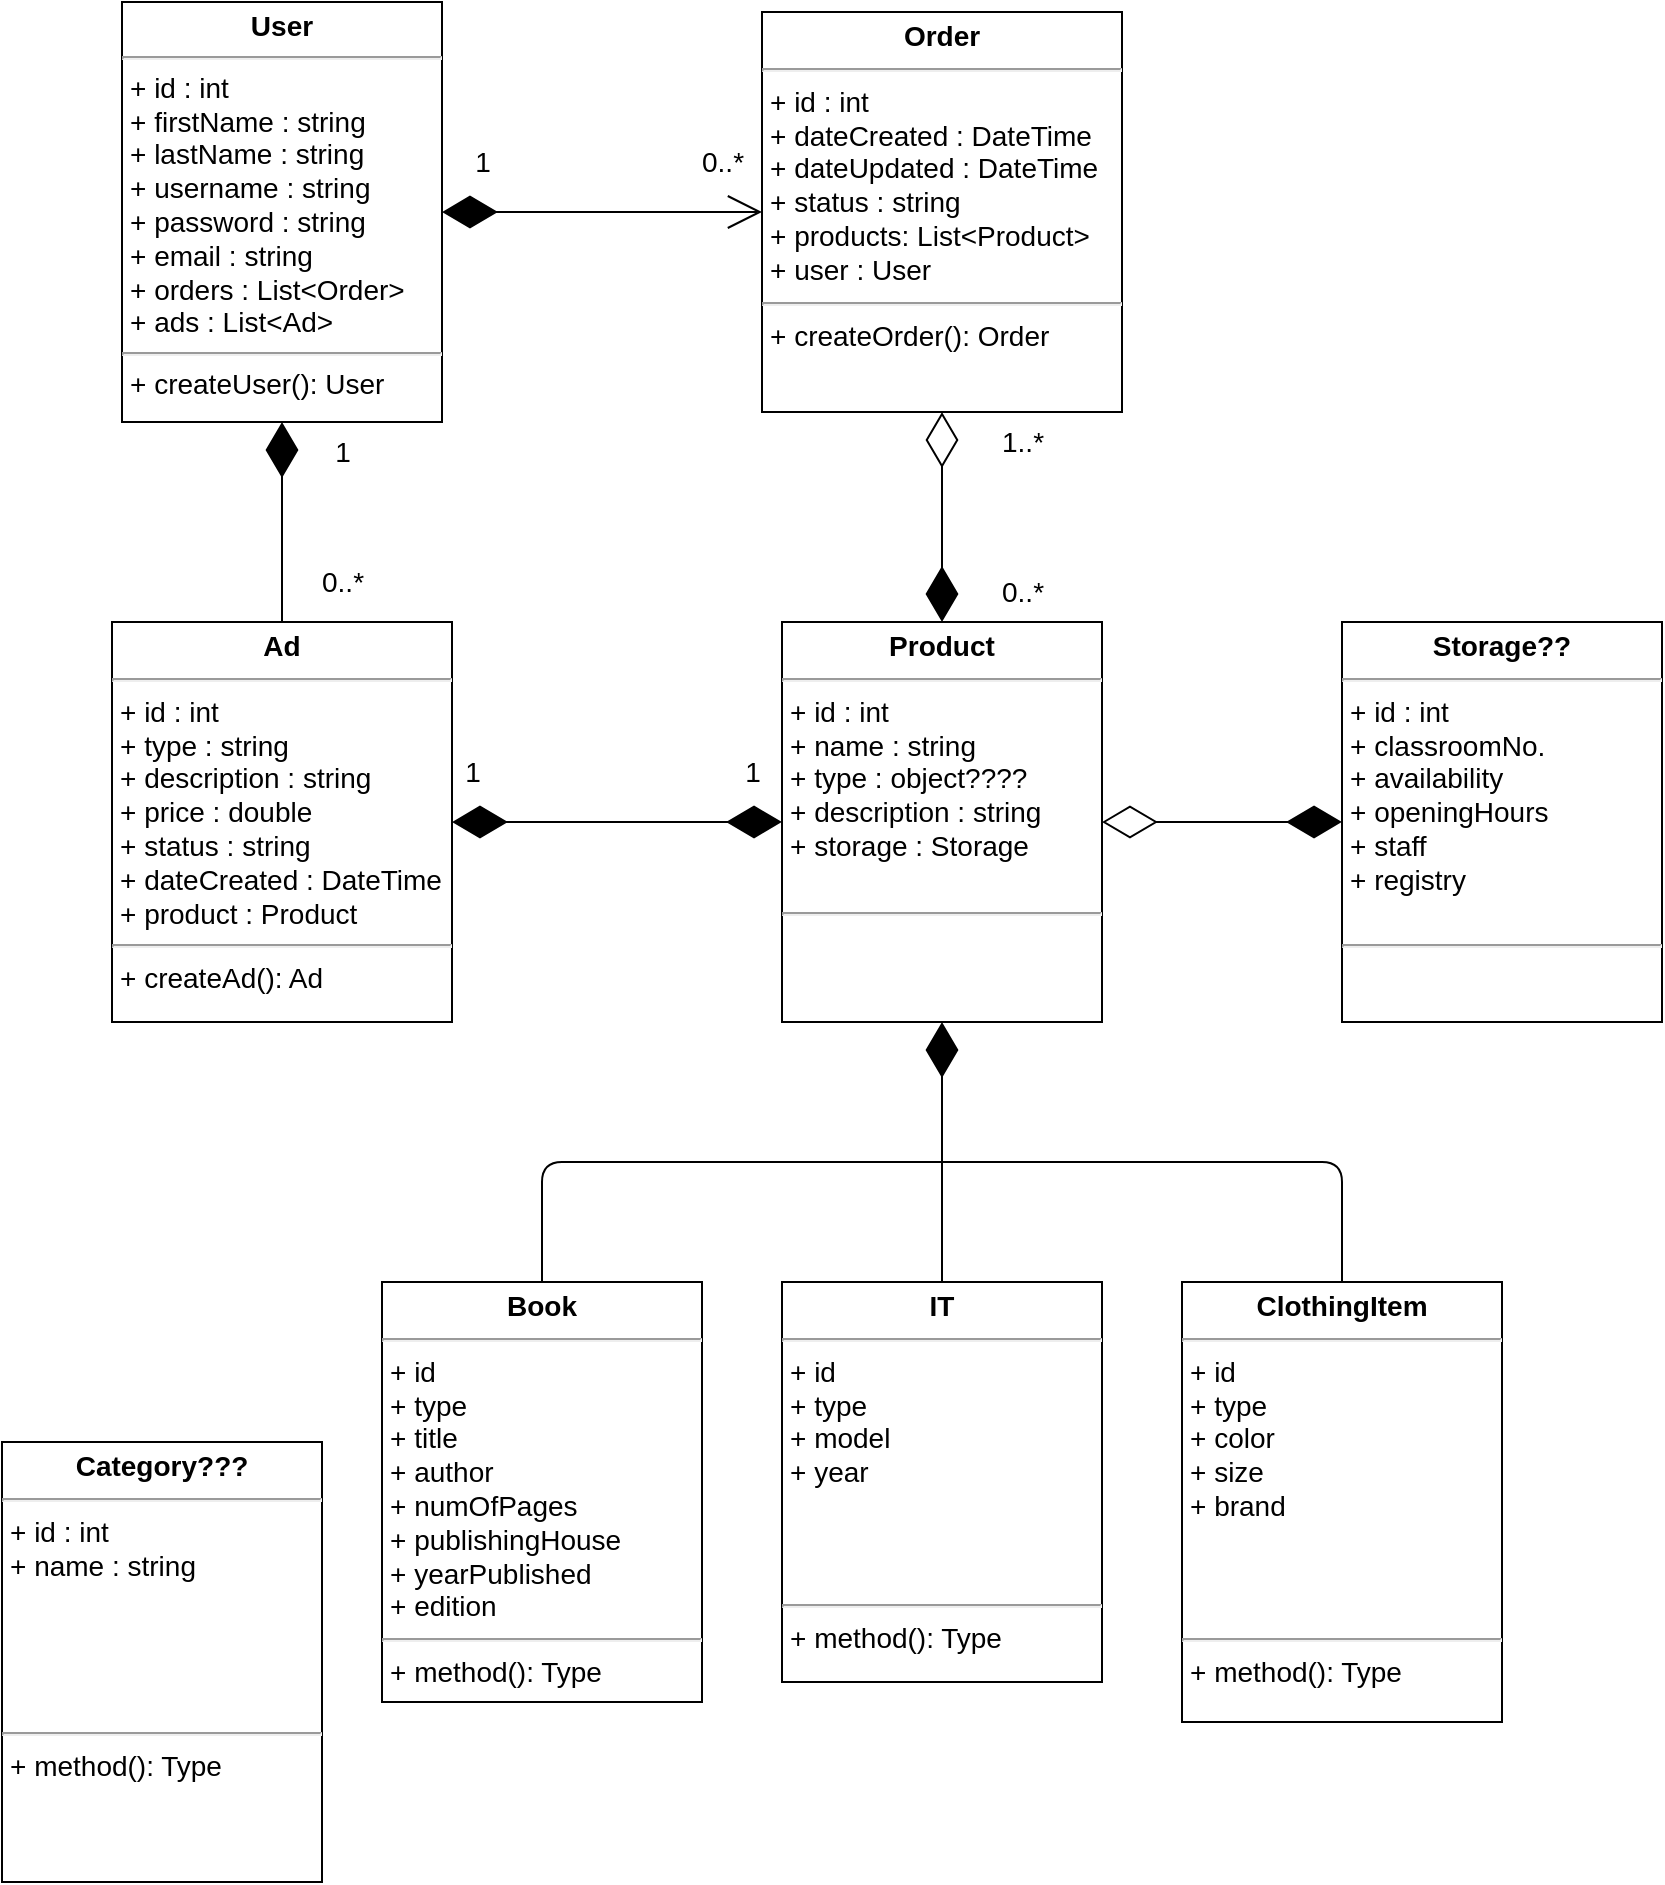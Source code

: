 <mxfile>
    <diagram id="zwmTXtwCytok_opZZYgL" name="Page-1">
        <mxGraphModel dx="1118" dy="647" grid="1" gridSize="10" guides="1" tooltips="1" connect="1" arrows="1" fold="1" page="1" pageScale="1" pageWidth="827" pageHeight="1169" math="0" shadow="0">
            <root>
                <mxCell id="0"/>
                <mxCell id="1" parent="0"/>
                <mxCell id="3" style="edgeStyle=none;html=1;" parent="1" source="2" edge="1">
                    <mxGeometry relative="1" as="geometry">
                        <mxPoint x="185" y="300" as="targetPoint"/>
                    </mxGeometry>
                </mxCell>
                <mxCell id="10" style="edgeStyle=none;html=1;exitX=1;exitY=0.5;exitDx=0;exitDy=0;entryX=0;entryY=0.5;entryDx=0;entryDy=0;fontSize=14;endArrow=open;endFill=0;startArrow=diamondThin;startFill=1;strokeWidth=1;startSize=25;endSize=15;" parent="1" source="2" target="4" edge="1">
                    <mxGeometry relative="1" as="geometry"/>
                </mxCell>
                <mxCell id="30" style="edgeStyle=none;html=1;entryX=0.5;entryY=0;entryDx=0;entryDy=0;strokeWidth=1;fontSize=14;startArrow=diamondThin;startFill=1;endArrow=none;endFill=0;startSize=25;endSize=25;" parent="1" source="2" target="5" edge="1">
                    <mxGeometry relative="1" as="geometry"/>
                </mxCell>
                <mxCell id="2" value="&lt;p style=&quot;margin: 4px 0px 0px; text-align: center; font-size: 14px;&quot;&gt;&lt;b style=&quot;&quot;&gt;&lt;font style=&quot;font-size: 14px;&quot;&gt;User&lt;/font&gt;&lt;/b&gt;&lt;/p&gt;&lt;hr&gt;&lt;p style=&quot;margin: 0px 0px 0px 4px; font-size: 14px;&quot;&gt;&lt;font style=&quot;font-size: 14px;&quot;&gt;+ id : int&lt;/font&gt;&lt;/p&gt;&lt;p style=&quot;margin: 0px 0px 0px 4px; font-size: 14px;&quot;&gt;&lt;font style=&quot;font-size: 14px;&quot;&gt;+ firstName : string&lt;/font&gt;&lt;/p&gt;&lt;p style=&quot;margin: 0px 0px 0px 4px; font-size: 14px;&quot;&gt;&lt;font style=&quot;font-size: 14px;&quot;&gt;+ lastName : string&lt;/font&gt;&lt;/p&gt;&lt;p style=&quot;margin: 0px 0px 0px 4px; font-size: 14px;&quot;&gt;&lt;font style=&quot;font-size: 14px;&quot;&gt;+ username : string&lt;/font&gt;&lt;/p&gt;&lt;p style=&quot;margin: 0px 0px 0px 4px; font-size: 14px;&quot;&gt;&lt;font style=&quot;font-size: 14px;&quot;&gt;+ password : string&lt;/font&gt;&lt;/p&gt;&lt;p style=&quot;margin: 0px 0px 0px 4px; font-size: 14px;&quot;&gt;&lt;font style=&quot;font-size: 14px;&quot;&gt;+ email : string&lt;/font&gt;&lt;/p&gt;&lt;p style=&quot;margin: 0px 0px 0px 4px; font-size: 14px;&quot;&gt;&lt;font style=&quot;font-size: 14px;&quot;&gt;+ orders : List&amp;lt;Order&amp;gt;&lt;/font&gt;&lt;/p&gt;&lt;p style=&quot;margin: 0px 0px 0px 4px; font-size: 14px;&quot;&gt;&lt;font style=&quot;font-size: 14px;&quot;&gt;+ ads : List&amp;lt;Ad&amp;gt;&lt;/font&gt;&lt;/p&gt;&lt;hr&gt;&lt;p style=&quot;margin: 0px 0px 0px 4px; font-size: 14px;&quot;&gt;&lt;span style=&quot;background-color: initial;&quot;&gt;+ createUser(): User&lt;/span&gt;&lt;br&gt;&lt;/p&gt;&lt;p style=&quot;margin: 0px 0px 0px 4px; font-size: 14px;&quot;&gt;&lt;span style=&quot;background-color: initial;&quot;&gt;&lt;br&gt;&lt;/span&gt;&lt;/p&gt;" style="verticalAlign=top;align=left;overflow=fill;fontSize=12;fontFamily=Helvetica;html=1;" parent="1" vertex="1">
                    <mxGeometry x="160" y="120" width="160" height="210" as="geometry"/>
                </mxCell>
                <mxCell id="24" style="edgeStyle=none;html=1;entryX=0.5;entryY=0;entryDx=0;entryDy=0;strokeWidth=1;fontSize=14;startArrow=diamondThin;startFill=0;endArrow=diamondThin;endFill=1;startSize=25;endSize=25;" parent="1" source="4" target="22" edge="1">
                    <mxGeometry relative="1" as="geometry"/>
                </mxCell>
                <mxCell id="4" value="&lt;p style=&quot;margin: 4px 0px 0px; text-align: center; font-size: 14px;&quot;&gt;&lt;b style=&quot;font-size: 14px;&quot;&gt;Order&lt;/b&gt;&lt;/p&gt;&lt;hr style=&quot;font-size: 14px;&quot;&gt;&lt;p style=&quot;margin: 0px 0px 0px 4px; font-size: 14px;&quot;&gt;+ id : int&lt;span style=&quot;white-space: pre;&quot;&gt;&#9;&lt;span style=&quot;white-space: pre;&quot;&gt;&#9;&lt;/span&gt;&lt;span style=&quot;white-space: pre;&quot;&gt;&#9;&lt;/span&gt;&lt;span style=&quot;white-space: pre;&quot;&gt;&#9;&lt;/span&gt;&lt;/span&gt;&lt;/p&gt;&lt;p style=&quot;margin: 0px 0px 0px 4px; font-size: 14px;&quot;&gt;+ dateCreated : DateTime&lt;/p&gt;&lt;p style=&quot;margin: 0px 0px 0px 4px; font-size: 14px;&quot;&gt;+ dateUpdated : DateTime&lt;/p&gt;&lt;p style=&quot;margin: 0px 0px 0px 4px; font-size: 14px;&quot;&gt;+ status : string&lt;/p&gt;&lt;p style=&quot;margin: 0px 0px 0px 4px; font-size: 14px;&quot;&gt;+ products: List&amp;lt;Product&amp;gt;&lt;/p&gt;&lt;p style=&quot;margin: 0px 0px 0px 4px; font-size: 14px;&quot;&gt;+ user : User&lt;/p&gt;&lt;hr&gt;&lt;p style=&quot;margin: 0px 0px 0px 4px; font-size: 14px;&quot;&gt;+ createOrder(): Order&lt;/p&gt;" style="verticalAlign=top;align=left;overflow=fill;fontSize=14;fontFamily=Helvetica;html=1;" parent="1" vertex="1">
                    <mxGeometry x="480" y="125" width="180" height="200" as="geometry"/>
                </mxCell>
                <mxCell id="5" value="&lt;p style=&quot;margin: 4px 0px 0px; text-align: center; font-size: 14px;&quot;&gt;&lt;b&gt;Ad&lt;/b&gt;&lt;/p&gt;&lt;hr style=&quot;font-size: 14px;&quot;&gt;&lt;p style=&quot;margin: 0px 0px 0px 4px; font-size: 14px;&quot;&gt;+ id : int&lt;/p&gt;&lt;p style=&quot;margin: 0px 0px 0px 4px; font-size: 14px;&quot;&gt;+ type : string&lt;/p&gt;&lt;p style=&quot;margin: 0px 0px 0px 4px; font-size: 14px;&quot;&gt;+ description : string&lt;/p&gt;&lt;p style=&quot;margin: 0px 0px 0px 4px; font-size: 14px;&quot;&gt;+ price : double&lt;/p&gt;&lt;p style=&quot;margin: 0px 0px 0px 4px; font-size: 14px;&quot;&gt;+ status : string&lt;/p&gt;&lt;p style=&quot;margin: 0px 0px 0px 4px; font-size: 14px;&quot;&gt;+ dateCreated : DateTime&lt;/p&gt;&lt;p style=&quot;margin: 0px 0px 0px 4px; font-size: 14px;&quot;&gt;+ product : Product&lt;/p&gt;&lt;hr style=&quot;font-size: 14px;&quot;&gt;&lt;p style=&quot;margin: 0px 0px 0px 4px; font-size: 14px;&quot;&gt;+ createAd(): Ad&lt;/p&gt;" style="verticalAlign=top;align=left;overflow=fill;fontSize=14;fontFamily=Helvetica;html=1;" parent="1" vertex="1">
                    <mxGeometry x="155" y="430" width="170" height="200" as="geometry"/>
                </mxCell>
                <mxCell id="6" value="&lt;p style=&quot;margin: 4px 0px 0px; text-align: center; font-size: 14px;&quot;&gt;&lt;b style=&quot;font-size: 14px;&quot;&gt;Storage??&lt;/b&gt;&lt;/p&gt;&lt;hr style=&quot;font-size: 14px;&quot;&gt;&lt;p style=&quot;margin: 0px 0px 0px 4px; font-size: 14px;&quot;&gt;+ id : int&lt;/p&gt;&lt;p style=&quot;margin: 0px 0px 0px 4px; font-size: 14px;&quot;&gt;+ classroomNo.&lt;/p&gt;&lt;p style=&quot;margin: 0px 0px 0px 4px; font-size: 14px;&quot;&gt;+ availability&lt;/p&gt;&lt;p style=&quot;margin: 0px 0px 0px 4px; font-size: 14px;&quot;&gt;+ openingHours&lt;/p&gt;&lt;p style=&quot;margin: 0px 0px 0px 4px; font-size: 14px;&quot;&gt;+ staff&lt;/p&gt;&lt;p style=&quot;margin: 0px 0px 0px 4px; font-size: 14px;&quot;&gt;+ registry&lt;/p&gt;&lt;p style=&quot;margin: 0px 0px 0px 4px; font-size: 14px;&quot;&gt;&lt;br&gt;&lt;/p&gt;&lt;hr style=&quot;font-size: 14px;&quot;&gt;&lt;p style=&quot;margin: 0px 0px 0px 4px; font-size: 14px;&quot;&gt;&lt;br&gt;&lt;/p&gt;" style="verticalAlign=top;align=left;overflow=fill;fontSize=14;fontFamily=Helvetica;html=1;" parent="1" vertex="1">
                    <mxGeometry x="770" y="430" width="160" height="200" as="geometry"/>
                </mxCell>
                <mxCell id="37" style="edgeStyle=none;html=1;strokeWidth=1;fontSize=14;startArrow=none;startFill=0;endArrow=none;endFill=0;startSize=25;endSize=25;" parent="1" source="7" edge="1">
                    <mxGeometry relative="1" as="geometry">
                        <mxPoint x="570" y="700" as="targetPoint"/>
                        <Array as="points">
                            <mxPoint x="770" y="700"/>
                        </Array>
                    </mxGeometry>
                </mxCell>
                <mxCell id="7" value="&lt;p style=&quot;margin: 4px 0px 0px; text-align: center; font-size: 14px;&quot;&gt;&lt;b&gt;ClothingItem&lt;/b&gt;&lt;/p&gt;&lt;hr style=&quot;font-size: 14px;&quot;&gt;&lt;p style=&quot;margin: 0px 0px 0px 4px; font-size: 14px;&quot;&gt;+ id&lt;/p&gt;&lt;p style=&quot;margin: 0px 0px 0px 4px; font-size: 14px;&quot;&gt;+ type&lt;/p&gt;&lt;p style=&quot;margin: 0px 0px 0px 4px; font-size: 14px;&quot;&gt;+ color&lt;/p&gt;&lt;p style=&quot;margin: 0px 0px 0px 4px; font-size: 14px;&quot;&gt;+ size&lt;/p&gt;&lt;p style=&quot;margin: 0px 0px 0px 4px; font-size: 14px;&quot;&gt;+ brand&lt;/p&gt;&lt;p style=&quot;margin: 0px 0px 0px 4px; font-size: 14px;&quot;&gt;&lt;br&gt;&lt;/p&gt;&lt;p style=&quot;margin: 0px 0px 0px 4px; font-size: 14px;&quot;&gt;&lt;br&gt;&lt;/p&gt;&lt;p style=&quot;margin: 0px 0px 0px 4px; font-size: 14px;&quot;&gt;&lt;br&gt;&lt;/p&gt;&lt;hr style=&quot;font-size: 14px;&quot;&gt;&lt;p style=&quot;margin: 0px 0px 0px 4px; font-size: 14px;&quot;&gt;+ method(): Type&lt;/p&gt;" style="verticalAlign=top;align=left;overflow=fill;fontSize=14;fontFamily=Helvetica;html=1;" parent="1" vertex="1">
                    <mxGeometry x="690" y="760" width="160" height="220" as="geometry"/>
                </mxCell>
                <mxCell id="35" style="edgeStyle=none;html=1;entryX=0.5;entryY=1;entryDx=0;entryDy=0;strokeWidth=1;fontSize=14;startArrow=none;startFill=0;endArrow=diamondThin;endFill=1;startSize=25;endSize=25;" parent="1" source="8" target="22" edge="1">
                    <mxGeometry relative="1" as="geometry"/>
                </mxCell>
                <mxCell id="8" value="&lt;p style=&quot;margin: 4px 0px 0px; text-align: center; font-size: 14px;&quot;&gt;&lt;b style=&quot;font-size: 14px;&quot;&gt;IT&lt;/b&gt;&lt;/p&gt;&lt;hr style=&quot;font-size: 14px;&quot;&gt;&lt;p style=&quot;margin: 0px 0px 0px 4px; font-size: 14px;&quot;&gt;+ id&lt;/p&gt;&lt;p style=&quot;margin: 0px 0px 0px 4px; font-size: 14px;&quot;&gt;+ type&lt;/p&gt;&lt;p style=&quot;margin: 0px 0px 0px 4px; font-size: 14px;&quot;&gt;+ model&lt;/p&gt;&lt;p style=&quot;margin: 0px 0px 0px 4px; font-size: 14px;&quot;&gt;+ year&lt;/p&gt;&lt;p style=&quot;margin: 0px 0px 0px 4px; font-size: 14px;&quot;&gt;&lt;br style=&quot;font-size: 14px;&quot;&gt;&lt;/p&gt;&lt;p style=&quot;margin: 0px 0px 0px 4px; font-size: 14px;&quot;&gt;&lt;br&gt;&lt;/p&gt;&lt;p style=&quot;margin: 0px 0px 0px 4px; font-size: 14px;&quot;&gt;&lt;br&gt;&lt;/p&gt;&lt;hr style=&quot;font-size: 14px;&quot;&gt;&lt;p style=&quot;margin: 0px 0px 0px 4px; font-size: 14px;&quot;&gt;+ method(): Type&lt;/p&gt;" style="verticalAlign=top;align=left;overflow=fill;fontSize=14;fontFamily=Helvetica;html=1;" parent="1" vertex="1">
                    <mxGeometry x="490" y="760" width="160" height="200" as="geometry"/>
                </mxCell>
                <mxCell id="36" style="edgeStyle=none;html=1;strokeWidth=1;fontSize=14;startArrow=none;startFill=0;endArrow=none;endFill=0;startSize=25;endSize=25;" parent="1" source="9" edge="1">
                    <mxGeometry relative="1" as="geometry">
                        <mxPoint x="570" y="700" as="targetPoint"/>
                        <Array as="points">
                            <mxPoint x="370" y="700"/>
                        </Array>
                    </mxGeometry>
                </mxCell>
                <mxCell id="9" value="&lt;p style=&quot;margin: 4px 0px 0px; text-align: center; font-size: 14px;&quot;&gt;&lt;b style=&quot;font-size: 14px;&quot;&gt;Book&lt;/b&gt;&lt;/p&gt;&lt;hr style=&quot;font-size: 14px;&quot;&gt;&lt;p style=&quot;margin: 0px 0px 0px 4px; font-size: 14px;&quot;&gt;+ id&lt;/p&gt;&lt;p style=&quot;margin: 0px 0px 0px 4px; font-size: 14px;&quot;&gt;+ type&lt;/p&gt;&lt;p style=&quot;margin: 0px 0px 0px 4px; font-size: 14px;&quot;&gt;+ title&lt;/p&gt;&lt;p style=&quot;margin: 0px 0px 0px 4px; font-size: 14px;&quot;&gt;+ author&lt;/p&gt;&lt;p style=&quot;margin: 0px 0px 0px 4px; font-size: 14px;&quot;&gt;+ numOfPages&lt;/p&gt;&lt;p style=&quot;margin: 0px 0px 0px 4px; font-size: 14px;&quot;&gt;+ publishingHouse&lt;/p&gt;&lt;p style=&quot;margin: 0px 0px 0px 4px; font-size: 14px;&quot;&gt;+ yearPublished&lt;/p&gt;&lt;p style=&quot;margin: 0px 0px 0px 4px; font-size: 14px;&quot;&gt;+ edition&lt;/p&gt;&lt;hr style=&quot;font-size: 14px;&quot;&gt;&lt;p style=&quot;margin: 0px 0px 0px 4px; font-size: 14px;&quot;&gt;+ method(): Type&lt;/p&gt;" style="verticalAlign=top;align=left;overflow=fill;fontSize=14;fontFamily=Helvetica;html=1;" parent="1" vertex="1">
                    <mxGeometry x="290" y="760" width="160" height="210" as="geometry"/>
                </mxCell>
                <mxCell id="13" value="1" style="text;html=1;align=center;verticalAlign=middle;resizable=0;points=[];autosize=1;strokeColor=none;fillColor=none;fontSize=14;" parent="1" vertex="1">
                    <mxGeometry x="325" y="185" width="30" height="30" as="geometry"/>
                </mxCell>
                <mxCell id="14" value="0..*" style="text;html=1;align=center;verticalAlign=middle;resizable=0;points=[];autosize=1;strokeColor=none;fillColor=none;fontSize=14;" parent="1" vertex="1">
                    <mxGeometry x="440" y="185" width="40" height="30" as="geometry"/>
                </mxCell>
                <mxCell id="17" value="1..*" style="text;html=1;align=center;verticalAlign=middle;resizable=0;points=[];autosize=1;strokeColor=none;fillColor=none;fontSize=14;" parent="1" vertex="1">
                    <mxGeometry x="590" y="325" width="40" height="30" as="geometry"/>
                </mxCell>
                <mxCell id="18" value="0..*" style="text;html=1;align=center;verticalAlign=middle;resizable=0;points=[];autosize=1;strokeColor=none;fillColor=none;fontSize=14;" parent="1" vertex="1">
                    <mxGeometry x="590" y="400" width="40" height="30" as="geometry"/>
                </mxCell>
                <mxCell id="25" style="edgeStyle=none;html=1;strokeWidth=1;fontSize=14;startArrow=diamondThin;startFill=1;endArrow=diamondThin;endFill=1;startSize=25;endSize=25;entryX=1;entryY=0.5;entryDx=0;entryDy=0;" parent="1" source="22" target="5" edge="1">
                    <mxGeometry relative="1" as="geometry">
                        <mxPoint x="340" y="510" as="targetPoint"/>
                    </mxGeometry>
                </mxCell>
                <mxCell id="33" style="edgeStyle=none;html=1;entryX=0;entryY=0.5;entryDx=0;entryDy=0;strokeWidth=1;fontSize=14;startArrow=diamondThin;startFill=0;endArrow=diamondThin;endFill=1;startSize=25;endSize=25;" parent="1" source="22" target="6" edge="1">
                    <mxGeometry relative="1" as="geometry"/>
                </mxCell>
                <mxCell id="22" value="&lt;p style=&quot;margin: 4px 0px 0px; text-align: center; font-size: 14px;&quot;&gt;&lt;b&gt;Product&lt;/b&gt;&lt;/p&gt;&lt;hr style=&quot;font-size: 14px;&quot;&gt;&lt;p style=&quot;margin: 0px 0px 0px 4px; font-size: 14px;&quot;&gt;+ id : int&lt;/p&gt;&lt;p style=&quot;margin: 0px 0px 0px 4px; font-size: 14px;&quot;&gt;+ name : string&lt;/p&gt;&lt;p style=&quot;margin: 0px 0px 0px 4px; font-size: 14px;&quot;&gt;+ type : object????&lt;/p&gt;&lt;p style=&quot;margin: 0px 0px 0px 4px; font-size: 14px;&quot;&gt;+ description : string&lt;/p&gt;&lt;p style=&quot;margin: 0px 0px 0px 4px; font-size: 14px;&quot;&gt;+ storage : Storage&lt;/p&gt;&lt;p style=&quot;margin: 0px 0px 0px 4px; font-size: 14px;&quot;&gt;&lt;br&gt;&lt;/p&gt;&lt;hr style=&quot;font-size: 14px;&quot;&gt;&lt;p style=&quot;margin: 0px 0px 0px 4px; font-size: 14px;&quot;&gt;&lt;br&gt;&lt;/p&gt;" style="verticalAlign=top;align=left;overflow=fill;fontSize=14;fontFamily=Helvetica;html=1;" parent="1" vertex="1">
                    <mxGeometry x="490" y="430" width="160" height="200" as="geometry"/>
                </mxCell>
                <mxCell id="26" value="1" style="text;html=1;align=center;verticalAlign=middle;resizable=0;points=[];autosize=1;strokeColor=none;fillColor=none;fontSize=14;" parent="1" vertex="1">
                    <mxGeometry x="320" y="490" width="30" height="30" as="geometry"/>
                </mxCell>
                <mxCell id="27" value="1" style="text;html=1;align=center;verticalAlign=middle;resizable=0;points=[];autosize=1;strokeColor=none;fillColor=none;fontSize=14;" parent="1" vertex="1">
                    <mxGeometry x="460" y="490" width="30" height="30" as="geometry"/>
                </mxCell>
                <mxCell id="31" value="1" style="text;html=1;align=center;verticalAlign=middle;resizable=0;points=[];autosize=1;strokeColor=none;fillColor=none;fontSize=14;" parent="1" vertex="1">
                    <mxGeometry x="255" y="330" width="30" height="30" as="geometry"/>
                </mxCell>
                <mxCell id="32" value="0..*" style="text;html=1;align=center;verticalAlign=middle;resizable=0;points=[];autosize=1;strokeColor=none;fillColor=none;fontSize=14;" parent="1" vertex="1">
                    <mxGeometry x="250" y="395" width="40" height="30" as="geometry"/>
                </mxCell>
                <mxCell id="34" value="&lt;p style=&quot;margin: 4px 0px 0px; text-align: center; font-size: 14px;&quot;&gt;&lt;b&gt;Category???&lt;/b&gt;&lt;/p&gt;&lt;hr style=&quot;font-size: 14px;&quot;&gt;&lt;p style=&quot;margin: 0px 0px 0px 4px; font-size: 14px;&quot;&gt;+ id : int&lt;/p&gt;&lt;p style=&quot;margin: 0px 0px 0px 4px; font-size: 14px;&quot;&gt;+ name : string&lt;/p&gt;&lt;p style=&quot;margin: 0px 0px 0px 4px; font-size: 14px;&quot;&gt;&lt;br&gt;&lt;/p&gt;&lt;p style=&quot;margin: 0px 0px 0px 4px; font-size: 14px;&quot;&gt;&lt;br&gt;&lt;/p&gt;&lt;p style=&quot;margin: 0px 0px 0px 4px; font-size: 14px;&quot;&gt;&lt;br&gt;&lt;/p&gt;&lt;p style=&quot;margin: 0px 0px 0px 4px; font-size: 14px;&quot;&gt;&lt;br&gt;&lt;/p&gt;&lt;hr style=&quot;font-size: 14px;&quot;&gt;&lt;p style=&quot;margin: 0px 0px 0px 4px; font-size: 14px;&quot;&gt;+ method(): Type&lt;/p&gt;" style="verticalAlign=top;align=left;overflow=fill;fontSize=14;fontFamily=Helvetica;html=1;" parent="1" vertex="1">
                    <mxGeometry x="100" y="840" width="160" height="220" as="geometry"/>
                </mxCell>
            </root>
        </mxGraphModel>
    </diagram>
</mxfile>